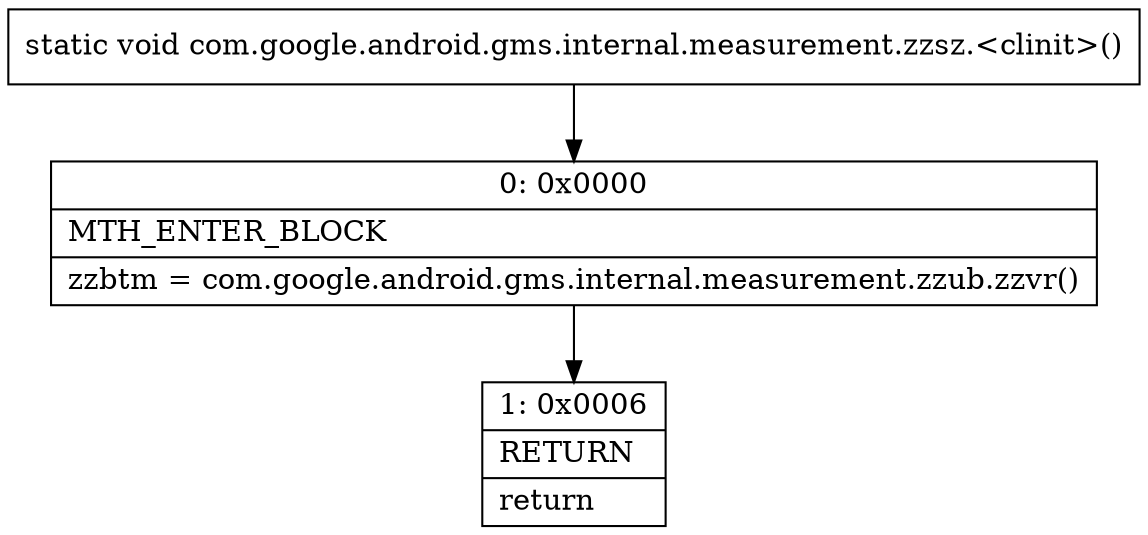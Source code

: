 digraph "CFG forcom.google.android.gms.internal.measurement.zzsz.\<clinit\>()V" {
Node_0 [shape=record,label="{0\:\ 0x0000|MTH_ENTER_BLOCK\l|zzbtm = com.google.android.gms.internal.measurement.zzub.zzvr()\l}"];
Node_1 [shape=record,label="{1\:\ 0x0006|RETURN\l|return\l}"];
MethodNode[shape=record,label="{static void com.google.android.gms.internal.measurement.zzsz.\<clinit\>() }"];
MethodNode -> Node_0;
Node_0 -> Node_1;
}

